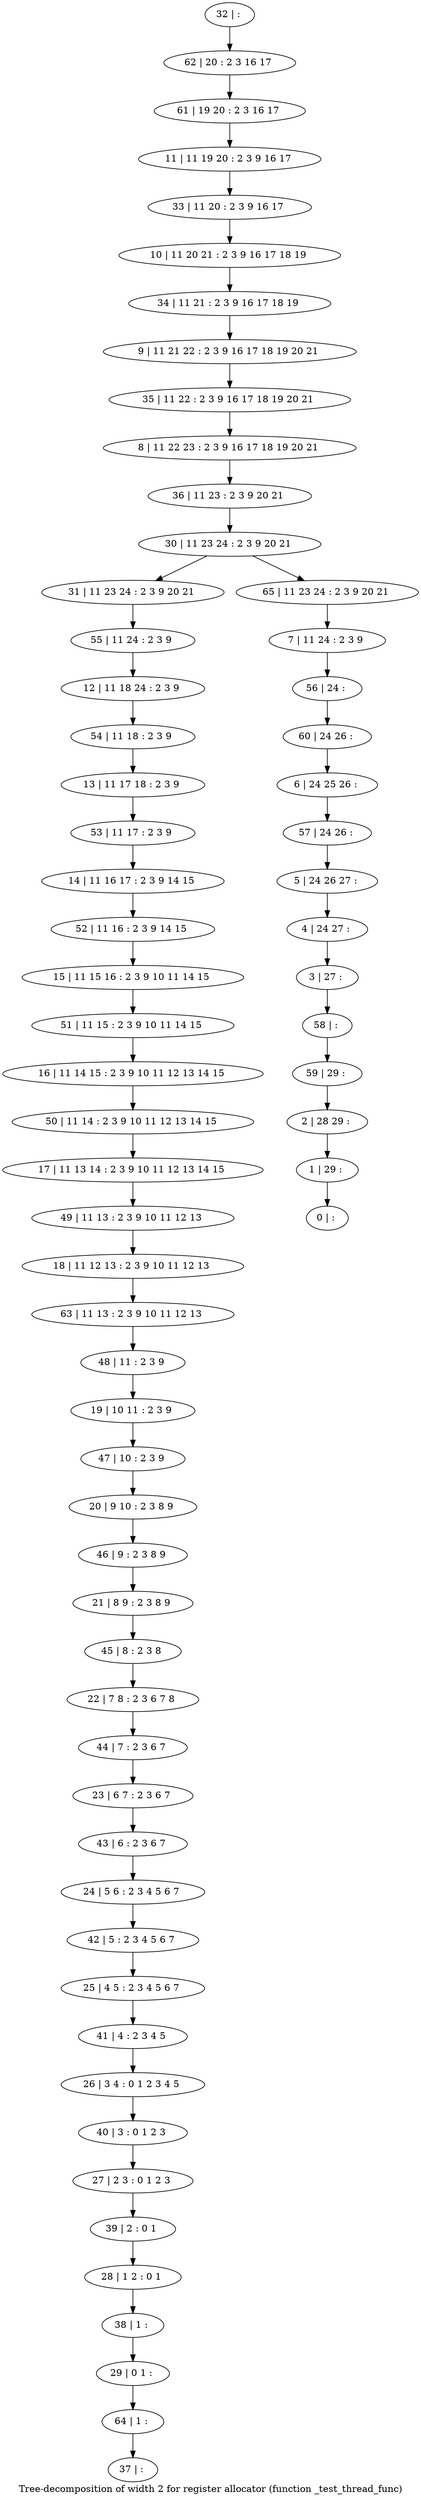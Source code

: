 digraph G {
graph [label="Tree-decomposition of width 2 for register allocator (function _test_thread_func)"]
0[label="0 | : "];
1[label="1 | 29 : "];
2[label="2 | 28 29 : "];
3[label="3 | 27 : "];
4[label="4 | 24 27 : "];
5[label="5 | 24 26 27 : "];
6[label="6 | 24 25 26 : "];
7[label="7 | 11 24 : 2 3 9 "];
8[label="8 | 11 22 23 : 2 3 9 16 17 18 19 20 21 "];
9[label="9 | 11 21 22 : 2 3 9 16 17 18 19 20 21 "];
10[label="10 | 11 20 21 : 2 3 9 16 17 18 19 "];
11[label="11 | 11 19 20 : 2 3 9 16 17 "];
12[label="12 | 11 18 24 : 2 3 9 "];
13[label="13 | 11 17 18 : 2 3 9 "];
14[label="14 | 11 16 17 : 2 3 9 14 15 "];
15[label="15 | 11 15 16 : 2 3 9 10 11 14 15 "];
16[label="16 | 11 14 15 : 2 3 9 10 11 12 13 14 15 "];
17[label="17 | 11 13 14 : 2 3 9 10 11 12 13 14 15 "];
18[label="18 | 11 12 13 : 2 3 9 10 11 12 13 "];
19[label="19 | 10 11 : 2 3 9 "];
20[label="20 | 9 10 : 2 3 8 9 "];
21[label="21 | 8 9 : 2 3 8 9 "];
22[label="22 | 7 8 : 2 3 6 7 8 "];
23[label="23 | 6 7 : 2 3 6 7 "];
24[label="24 | 5 6 : 2 3 4 5 6 7 "];
25[label="25 | 4 5 : 2 3 4 5 6 7 "];
26[label="26 | 3 4 : 0 1 2 3 4 5 "];
27[label="27 | 2 3 : 0 1 2 3 "];
28[label="28 | 1 2 : 0 1 "];
29[label="29 | 0 1 : "];
30[label="30 | 11 23 24 : 2 3 9 20 21 "];
31[label="31 | 11 23 24 : 2 3 9 20 21 "];
32[label="32 | : "];
33[label="33 | 11 20 : 2 3 9 16 17 "];
34[label="34 | 11 21 : 2 3 9 16 17 18 19 "];
35[label="35 | 11 22 : 2 3 9 16 17 18 19 20 21 "];
36[label="36 | 11 23 : 2 3 9 20 21 "];
37[label="37 | : "];
38[label="38 | 1 : "];
39[label="39 | 2 : 0 1 "];
40[label="40 | 3 : 0 1 2 3 "];
41[label="41 | 4 : 2 3 4 5 "];
42[label="42 | 5 : 2 3 4 5 6 7 "];
43[label="43 | 6 : 2 3 6 7 "];
44[label="44 | 7 : 2 3 6 7 "];
45[label="45 | 8 : 2 3 8 "];
46[label="46 | 9 : 2 3 8 9 "];
47[label="47 | 10 : 2 3 9 "];
48[label="48 | 11 : 2 3 9 "];
49[label="49 | 11 13 : 2 3 9 10 11 12 13 "];
50[label="50 | 11 14 : 2 3 9 10 11 12 13 14 15 "];
51[label="51 | 11 15 : 2 3 9 10 11 14 15 "];
52[label="52 | 11 16 : 2 3 9 14 15 "];
53[label="53 | 11 17 : 2 3 9 "];
54[label="54 | 11 18 : 2 3 9 "];
55[label="55 | 11 24 : 2 3 9 "];
56[label="56 | 24 : "];
57[label="57 | 24 26 : "];
58[label="58 | : "];
59[label="59 | 29 : "];
60[label="60 | 24 26 : "];
61[label="61 | 19 20 : 2 3 16 17 "];
62[label="62 | 20 : 2 3 16 17 "];
63[label="63 | 11 13 : 2 3 9 10 11 12 13 "];
64[label="64 | 1 : "];
65[label="65 | 11 23 24 : 2 3 9 20 21 "];
38->29 ;
28->38 ;
39->28 ;
27->39 ;
40->27 ;
26->40 ;
41->26 ;
25->41 ;
42->25 ;
24->42 ;
43->24 ;
23->43 ;
44->23 ;
22->44 ;
45->22 ;
21->45 ;
46->21 ;
20->46 ;
47->20 ;
19->47 ;
48->19 ;
49->18 ;
17->49 ;
50->17 ;
16->50 ;
51->16 ;
15->51 ;
52->15 ;
14->52 ;
53->14 ;
13->53 ;
54->13 ;
12->54 ;
55->12 ;
31->55 ;
63->48 ;
18->63 ;
64->37 ;
29->64 ;
32->62 ;
62->61 ;
61->11 ;
11->33 ;
33->10 ;
10->34 ;
34->9 ;
9->35 ;
35->8 ;
8->36 ;
36->30 ;
7->56 ;
56->60 ;
60->6 ;
6->57 ;
57->5 ;
5->4 ;
4->3 ;
3->58 ;
58->59 ;
59->2 ;
2->1 ;
1->0 ;
65->7 ;
30->31 ;
30->65 ;
}

